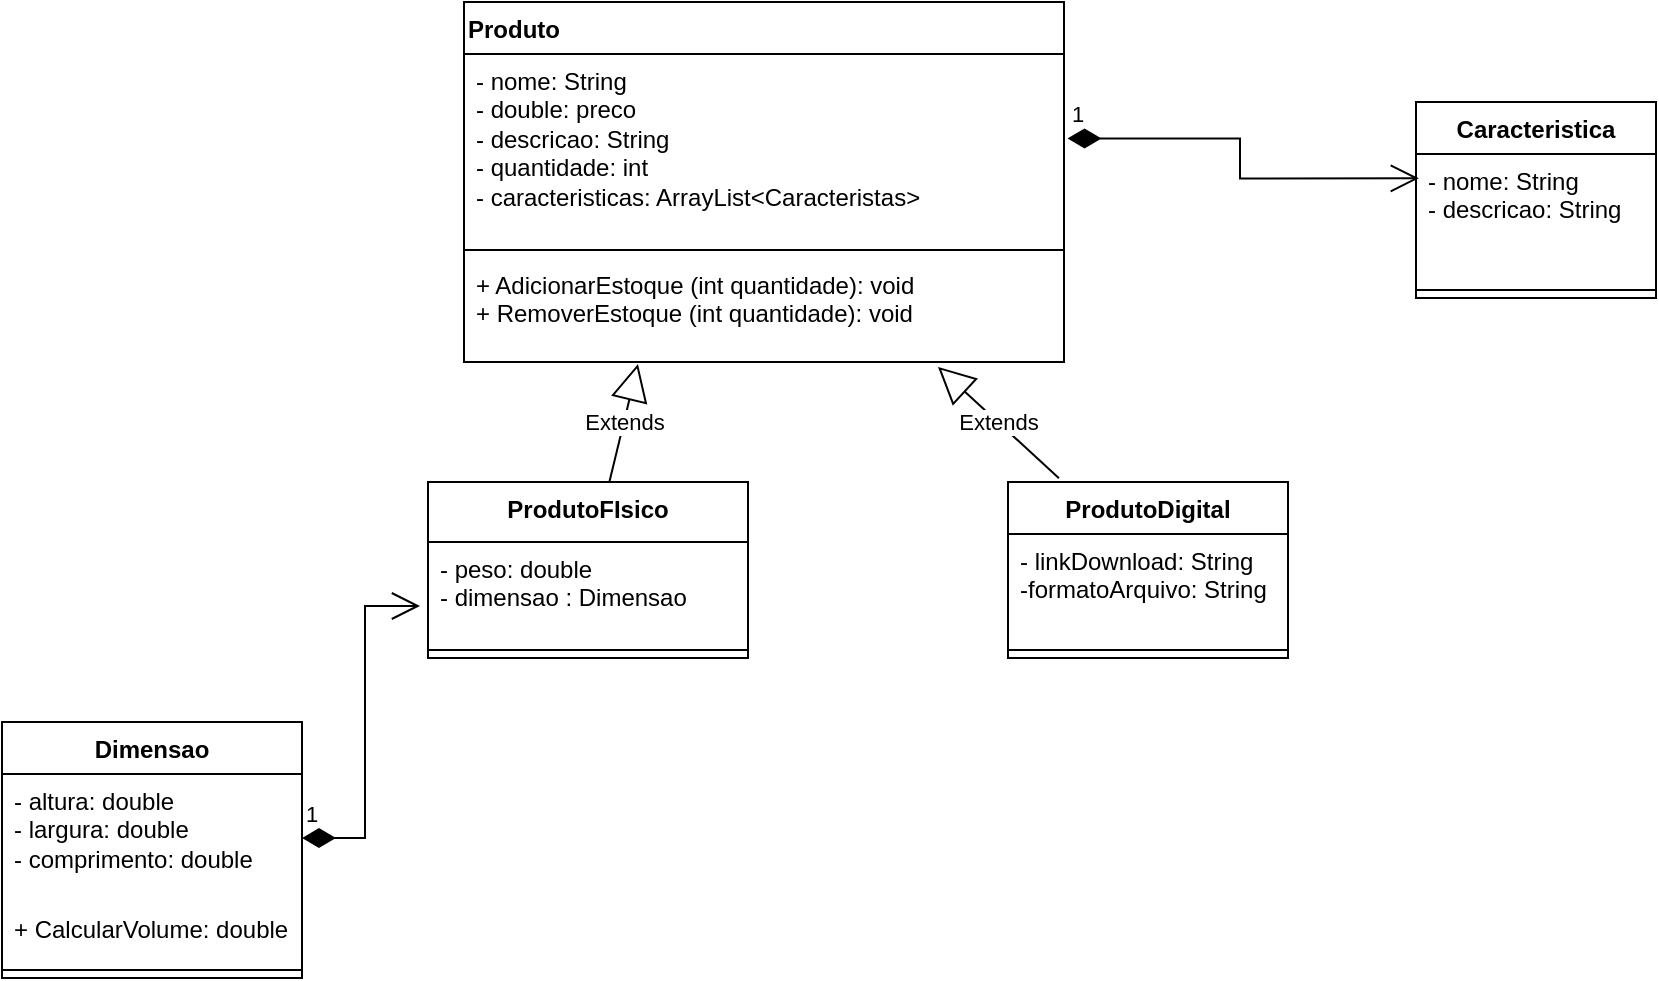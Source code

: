 <mxfile version="24.7.8">
  <diagram name="Página-1" id="eYf31DGVHzoZ6VPruazo">
    <mxGraphModel dx="271" dy="988" grid="1" gridSize="10" guides="1" tooltips="1" connect="1" arrows="1" fold="1" page="1" pageScale="1" pageWidth="827" pageHeight="1169" math="0" shadow="0">
      <root>
        <mxCell id="0" />
        <mxCell id="1" parent="0" />
        <object label="Produto" id="Fvb496OEOWa-Si084Op0-7">
          <mxCell style="swimlane;fontStyle=1;align=left;verticalAlign=top;childLayout=stackLayout;horizontal=1;startSize=26;horizontalStack=0;resizeParent=1;resizeParentMax=0;resizeLast=0;collapsible=1;marginBottom=0;whiteSpace=wrap;html=1;" parent="1" vertex="1">
            <mxGeometry x="1058" y="210" width="300" height="180" as="geometry">
              <mxRectangle x="260" y="310" width="100" height="30" as="alternateBounds" />
            </mxGeometry>
          </mxCell>
        </object>
        <mxCell id="Fvb496OEOWa-Si084Op0-8" value="- nome: String&lt;br&gt;&lt;div&gt;- double: preco&lt;/div&gt;&lt;div&gt;- descricao: String&lt;/div&gt;&lt;div&gt;- quantidade: int&lt;/div&gt;&lt;div&gt;- caracteristicas: ArrayList&amp;lt;Caracteristas&amp;gt;&lt;/div&gt;" style="text;strokeColor=none;fillColor=none;align=left;verticalAlign=top;spacingLeft=4;spacingRight=4;overflow=hidden;rotatable=0;points=[[0,0.5],[1,0.5]];portConstraint=eastwest;whiteSpace=wrap;html=1;" parent="Fvb496OEOWa-Si084Op0-7" vertex="1">
          <mxGeometry y="26" width="300" height="94" as="geometry" />
        </mxCell>
        <mxCell id="Fvb496OEOWa-Si084Op0-9" value="" style="line;strokeWidth=1;fillColor=none;align=left;verticalAlign=middle;spacingTop=-1;spacingLeft=3;spacingRight=3;rotatable=0;labelPosition=right;points=[];portConstraint=eastwest;strokeColor=inherit;" parent="Fvb496OEOWa-Si084Op0-7" vertex="1">
          <mxGeometry y="120" width="300" height="8" as="geometry" />
        </mxCell>
        <mxCell id="Fvb496OEOWa-Si084Op0-31" value="+ AdicionarEstoque (int quantidade): void&lt;div&gt;+ RemoverEstoque (int quantidade): void&lt;/div&gt;" style="text;strokeColor=none;fillColor=none;align=left;verticalAlign=top;spacingLeft=4;spacingRight=4;overflow=hidden;rotatable=0;points=[[0,0.5],[1,0.5]];portConstraint=eastwest;whiteSpace=wrap;html=1;" parent="Fvb496OEOWa-Si084Op0-7" vertex="1">
          <mxGeometry y="128" width="300" height="52" as="geometry" />
        </mxCell>
        <mxCell id="Fvb496OEOWa-Si084Op0-11" value="ProdutoFIsico" style="swimlane;fontStyle=1;align=center;verticalAlign=top;childLayout=stackLayout;horizontal=1;startSize=30;horizontalStack=0;resizeParent=1;resizeParentMax=0;resizeLast=0;collapsible=1;marginBottom=0;whiteSpace=wrap;html=1;" parent="1" vertex="1">
          <mxGeometry x="1040" y="450" width="160" height="88" as="geometry" />
        </mxCell>
        <mxCell id="Fvb496OEOWa-Si084Op0-12" value="- peso: double&lt;br&gt;- dimensao : Dimensao" style="text;strokeColor=none;fillColor=none;align=left;verticalAlign=top;spacingLeft=4;spacingRight=4;overflow=hidden;rotatable=0;points=[[0,0.5],[1,0.5]];portConstraint=eastwest;whiteSpace=wrap;html=1;" parent="Fvb496OEOWa-Si084Op0-11" vertex="1">
          <mxGeometry y="30" width="160" height="50" as="geometry" />
        </mxCell>
        <mxCell id="Fvb496OEOWa-Si084Op0-13" value="" style="line;strokeWidth=1;fillColor=none;align=left;verticalAlign=middle;spacingTop=-1;spacingLeft=3;spacingRight=3;rotatable=0;labelPosition=right;points=[];portConstraint=eastwest;strokeColor=inherit;" parent="Fvb496OEOWa-Si084Op0-11" vertex="1">
          <mxGeometry y="80" width="160" height="8" as="geometry" />
        </mxCell>
        <mxCell id="Fvb496OEOWa-Si084Op0-19" value="ProdutoDigital&lt;div&gt;&lt;br&gt;&lt;/div&gt;" style="swimlane;fontStyle=1;align=center;verticalAlign=top;childLayout=stackLayout;horizontal=1;startSize=26;horizontalStack=0;resizeParent=1;resizeParentMax=0;resizeLast=0;collapsible=1;marginBottom=0;whiteSpace=wrap;html=1;" parent="1" vertex="1">
          <mxGeometry x="1330" y="450" width="140" height="88" as="geometry" />
        </mxCell>
        <mxCell id="Fvb496OEOWa-Si084Op0-20" value="- linkDownload: String&lt;div&gt;-formatoArquivo: String&lt;/div&gt;" style="text;strokeColor=none;fillColor=none;align=left;verticalAlign=top;spacingLeft=4;spacingRight=4;overflow=hidden;rotatable=0;points=[[0,0.5],[1,0.5]];portConstraint=eastwest;whiteSpace=wrap;html=1;" parent="Fvb496OEOWa-Si084Op0-19" vertex="1">
          <mxGeometry y="26" width="140" height="54" as="geometry" />
        </mxCell>
        <mxCell id="Fvb496OEOWa-Si084Op0-21" value="" style="line;strokeWidth=1;fillColor=none;align=left;verticalAlign=middle;spacingTop=-1;spacingLeft=3;spacingRight=3;rotatable=0;labelPosition=right;points=[];portConstraint=eastwest;strokeColor=inherit;" parent="Fvb496OEOWa-Si084Op0-19" vertex="1">
          <mxGeometry y="80" width="140" height="8" as="geometry" />
        </mxCell>
        <mxCell id="Fvb496OEOWa-Si084Op0-23" value="Caracteristica" style="swimlane;fontStyle=1;align=center;verticalAlign=top;childLayout=stackLayout;horizontal=1;startSize=26;horizontalStack=0;resizeParent=1;resizeParentMax=0;resizeLast=0;collapsible=1;marginBottom=0;whiteSpace=wrap;html=1;" parent="1" vertex="1">
          <mxGeometry x="1534" y="260" width="120" height="98" as="geometry" />
        </mxCell>
        <mxCell id="Fvb496OEOWa-Si084Op0-24" value="- nome: String&lt;div&gt;- descricao: String&lt;/div&gt;" style="text;strokeColor=none;fillColor=none;align=left;verticalAlign=top;spacingLeft=4;spacingRight=4;overflow=hidden;rotatable=0;points=[[0,0.5],[1,0.5]];portConstraint=eastwest;whiteSpace=wrap;html=1;" parent="Fvb496OEOWa-Si084Op0-23" vertex="1">
          <mxGeometry y="26" width="120" height="64" as="geometry" />
        </mxCell>
        <mxCell id="Fvb496OEOWa-Si084Op0-25" value="" style="line;strokeWidth=1;fillColor=none;align=left;verticalAlign=middle;spacingTop=-1;spacingLeft=3;spacingRight=3;rotatable=0;labelPosition=right;points=[];portConstraint=eastwest;strokeColor=inherit;" parent="Fvb496OEOWa-Si084Op0-23" vertex="1">
          <mxGeometry y="90" width="120" height="8" as="geometry" />
        </mxCell>
        <mxCell id="Fvb496OEOWa-Si084Op0-35" value="1" style="endArrow=open;html=1;endSize=12;startArrow=diamondThin;startSize=14;startFill=1;edgeStyle=orthogonalEdgeStyle;align=left;verticalAlign=bottom;rounded=0;exitX=1.006;exitY=0.449;exitDx=0;exitDy=0;entryX=0.012;entryY=0.19;entryDx=0;entryDy=0;entryPerimeter=0;exitPerimeter=0;" parent="1" source="Fvb496OEOWa-Si084Op0-8" target="Fvb496OEOWa-Si084Op0-24" edge="1">
          <mxGeometry x="-1" y="3" relative="1" as="geometry">
            <mxPoint x="1428" y="310" as="sourcePoint" />
            <mxPoint x="1588" y="310" as="targetPoint" />
            <Array as="points" />
            <mxPoint as="offset" />
          </mxGeometry>
        </mxCell>
        <mxCell id="Fvb496OEOWa-Si084Op0-36" value="Dimensao" style="swimlane;fontStyle=1;align=center;verticalAlign=top;childLayout=stackLayout;horizontal=1;startSize=26;horizontalStack=0;resizeParent=1;resizeParentMax=0;resizeLast=0;collapsible=1;marginBottom=0;whiteSpace=wrap;html=1;" parent="1" vertex="1">
          <mxGeometry x="827" y="570" width="150" height="128" as="geometry" />
        </mxCell>
        <mxCell id="Fvb496OEOWa-Si084Op0-37" value="&lt;div&gt;- altura: double&lt;/div&gt;&lt;div&gt;- largura: double&lt;/div&gt;&lt;div&gt;- comprimento: double&amp;nbsp;&lt;/div&gt;" style="text;strokeColor=none;fillColor=none;align=left;verticalAlign=top;spacingLeft=4;spacingRight=4;overflow=hidden;rotatable=0;points=[[0,0.5],[1,0.5]];portConstraint=eastwest;whiteSpace=wrap;html=1;" parent="Fvb496OEOWa-Si084Op0-36" vertex="1">
          <mxGeometry y="26" width="150" height="64" as="geometry" />
        </mxCell>
        <mxCell id="Fvb496OEOWa-Si084Op0-47" value="+ CalcularVolume: double" style="text;strokeColor=none;fillColor=none;align=left;verticalAlign=top;spacingLeft=4;spacingRight=4;overflow=hidden;rotatable=0;points=[[0,0.5],[1,0.5]];portConstraint=eastwest;whiteSpace=wrap;html=1;" parent="Fvb496OEOWa-Si084Op0-36" vertex="1">
          <mxGeometry y="90" width="150" height="30" as="geometry" />
        </mxCell>
        <mxCell id="Fvb496OEOWa-Si084Op0-38" value="" style="line;strokeWidth=1;fillColor=none;align=left;verticalAlign=middle;spacingTop=-1;spacingLeft=3;spacingRight=3;rotatable=0;labelPosition=right;points=[];portConstraint=eastwest;strokeColor=inherit;" parent="Fvb496OEOWa-Si084Op0-36" vertex="1">
          <mxGeometry y="120" width="150" height="8" as="geometry" />
        </mxCell>
        <mxCell id="Fvb496OEOWa-Si084Op0-43" value="Extends" style="endArrow=block;endSize=16;endFill=0;html=1;rounded=0;entryX=0.29;entryY=1.019;entryDx=0;entryDy=0;entryPerimeter=0;" parent="1" source="Fvb496OEOWa-Si084Op0-11" target="Fvb496OEOWa-Si084Op0-31" edge="1">
          <mxGeometry width="160" relative="1" as="geometry">
            <mxPoint x="1178" y="400" as="sourcePoint" />
            <mxPoint x="1318" y="430" as="targetPoint" />
          </mxGeometry>
        </mxCell>
        <mxCell id="Fvb496OEOWa-Si084Op0-44" value="Extends" style="endArrow=block;endSize=16;endFill=0;html=1;rounded=0;entryX=0.79;entryY=1.047;entryDx=0;entryDy=0;entryPerimeter=0;exitX=0.182;exitY=-0.021;exitDx=0;exitDy=0;exitPerimeter=0;" parent="1" source="Fvb496OEOWa-Si084Op0-19" target="Fvb496OEOWa-Si084Op0-31" edge="1">
          <mxGeometry width="160" relative="1" as="geometry">
            <mxPoint x="1338" y="520" as="sourcePoint" />
            <mxPoint x="1498" y="520" as="targetPoint" />
          </mxGeometry>
        </mxCell>
        <mxCell id="yfcrzEmLza3FLIgM8txE-1" value="1" style="endArrow=open;html=1;endSize=12;startArrow=diamondThin;startSize=14;startFill=1;edgeStyle=orthogonalEdgeStyle;align=left;verticalAlign=bottom;rounded=0;entryX=-0.025;entryY=0.64;entryDx=0;entryDy=0;entryPerimeter=0;exitX=1;exitY=0.5;exitDx=0;exitDy=0;" edge="1" parent="1" source="Fvb496OEOWa-Si084Op0-37" target="Fvb496OEOWa-Si084Op0-12">
          <mxGeometry x="-1" y="3" relative="1" as="geometry">
            <mxPoint x="724" y="650" as="sourcePoint" />
            <mxPoint x="884" y="650" as="targetPoint" />
          </mxGeometry>
        </mxCell>
      </root>
    </mxGraphModel>
  </diagram>
</mxfile>
